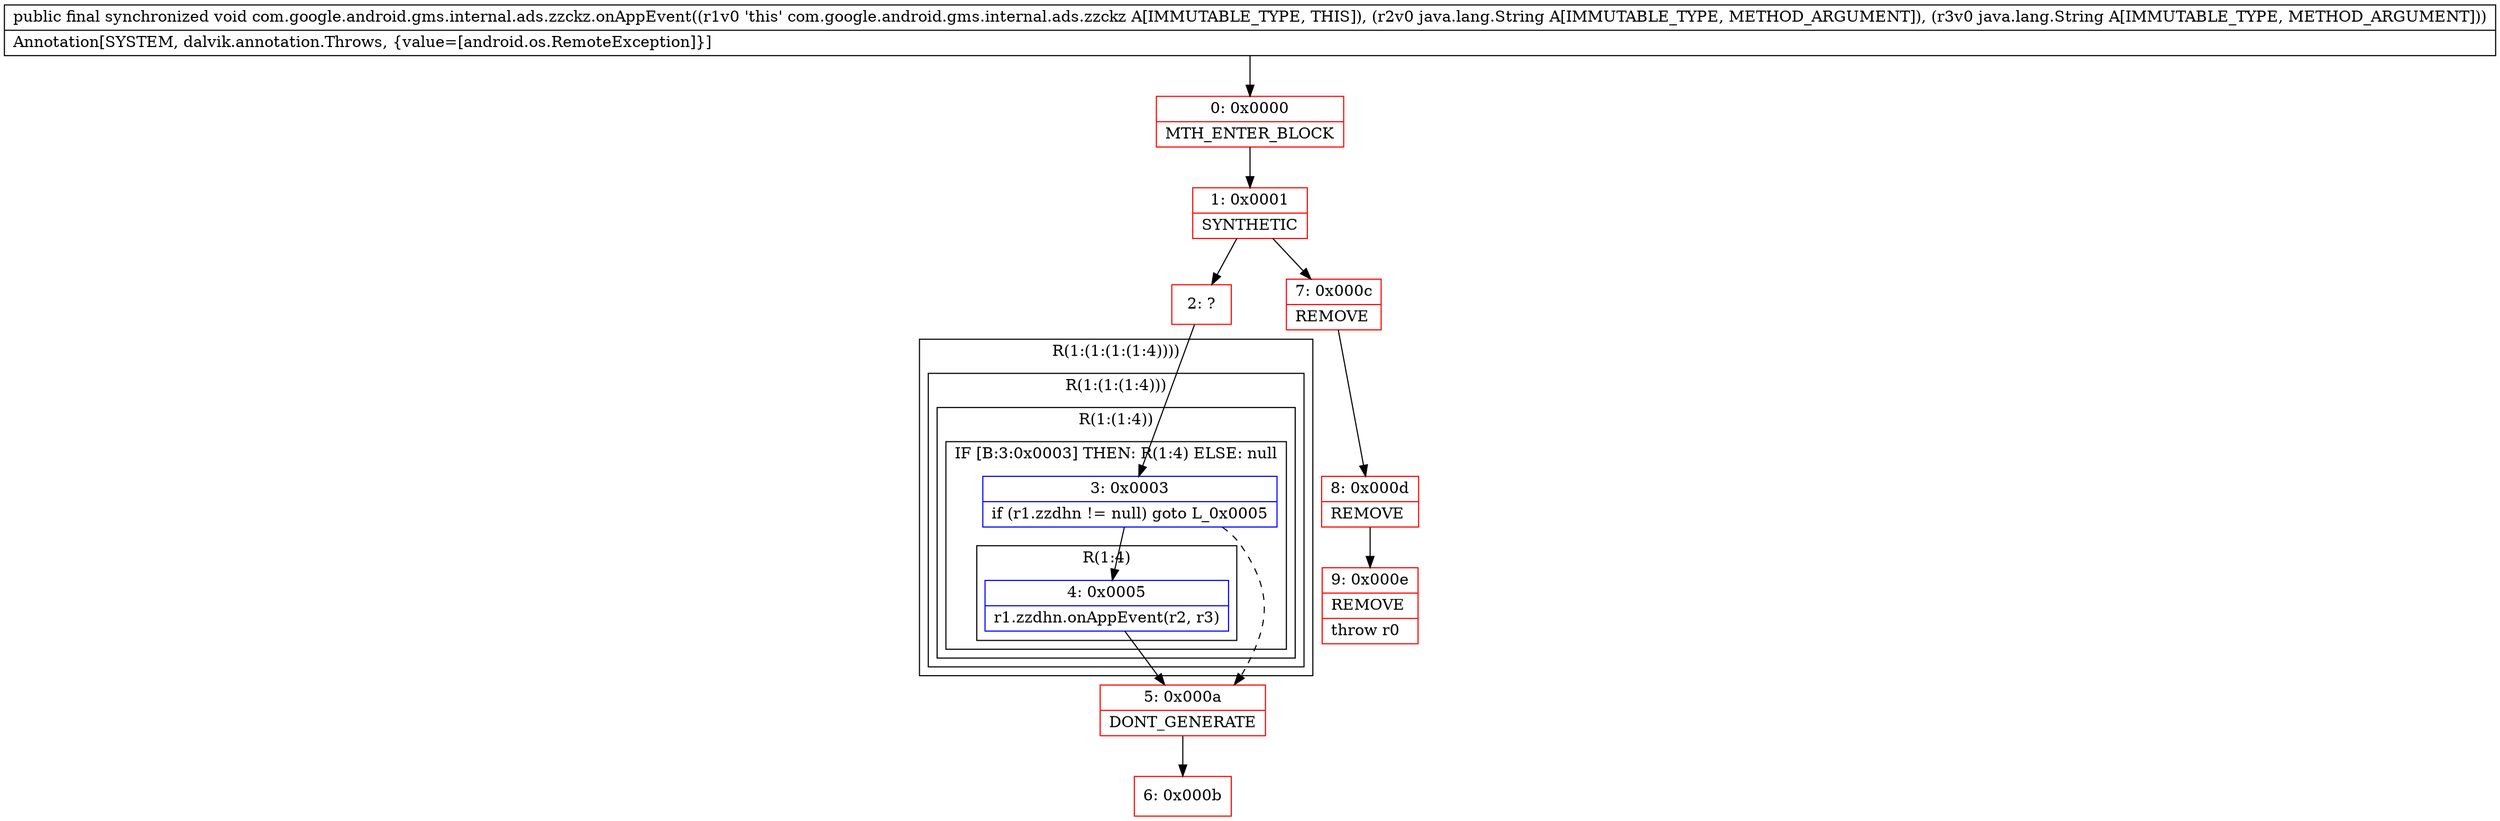 digraph "CFG forcom.google.android.gms.internal.ads.zzckz.onAppEvent(Ljava\/lang\/String;Ljava\/lang\/String;)V" {
subgraph cluster_Region_1030873713 {
label = "R(1:(1:(1:(1:4))))";
node [shape=record,color=blue];
subgraph cluster_Region_1399498284 {
label = "R(1:(1:(1:4)))";
node [shape=record,color=blue];
subgraph cluster_Region_1844956841 {
label = "R(1:(1:4))";
node [shape=record,color=blue];
subgraph cluster_IfRegion_1139769149 {
label = "IF [B:3:0x0003] THEN: R(1:4) ELSE: null";
node [shape=record,color=blue];
Node_3 [shape=record,label="{3\:\ 0x0003|if (r1.zzdhn != null) goto L_0x0005\l}"];
subgraph cluster_Region_1908371291 {
label = "R(1:4)";
node [shape=record,color=blue];
Node_4 [shape=record,label="{4\:\ 0x0005|r1.zzdhn.onAppEvent(r2, r3)\l}"];
}
}
}
}
}
Node_0 [shape=record,color=red,label="{0\:\ 0x0000|MTH_ENTER_BLOCK\l}"];
Node_1 [shape=record,color=red,label="{1\:\ 0x0001|SYNTHETIC\l}"];
Node_2 [shape=record,color=red,label="{2\:\ ?}"];
Node_5 [shape=record,color=red,label="{5\:\ 0x000a|DONT_GENERATE\l}"];
Node_6 [shape=record,color=red,label="{6\:\ 0x000b}"];
Node_7 [shape=record,color=red,label="{7\:\ 0x000c|REMOVE\l}"];
Node_8 [shape=record,color=red,label="{8\:\ 0x000d|REMOVE\l}"];
Node_9 [shape=record,color=red,label="{9\:\ 0x000e|REMOVE\l|throw r0\l}"];
MethodNode[shape=record,label="{public final synchronized void com.google.android.gms.internal.ads.zzckz.onAppEvent((r1v0 'this' com.google.android.gms.internal.ads.zzckz A[IMMUTABLE_TYPE, THIS]), (r2v0 java.lang.String A[IMMUTABLE_TYPE, METHOD_ARGUMENT]), (r3v0 java.lang.String A[IMMUTABLE_TYPE, METHOD_ARGUMENT]))  | Annotation[SYSTEM, dalvik.annotation.Throws, \{value=[android.os.RemoteException]\}]\l}"];
MethodNode -> Node_0;
Node_3 -> Node_4;
Node_3 -> Node_5[style=dashed];
Node_4 -> Node_5;
Node_0 -> Node_1;
Node_1 -> Node_2;
Node_1 -> Node_7;
Node_2 -> Node_3;
Node_5 -> Node_6;
Node_7 -> Node_8;
Node_8 -> Node_9;
}

